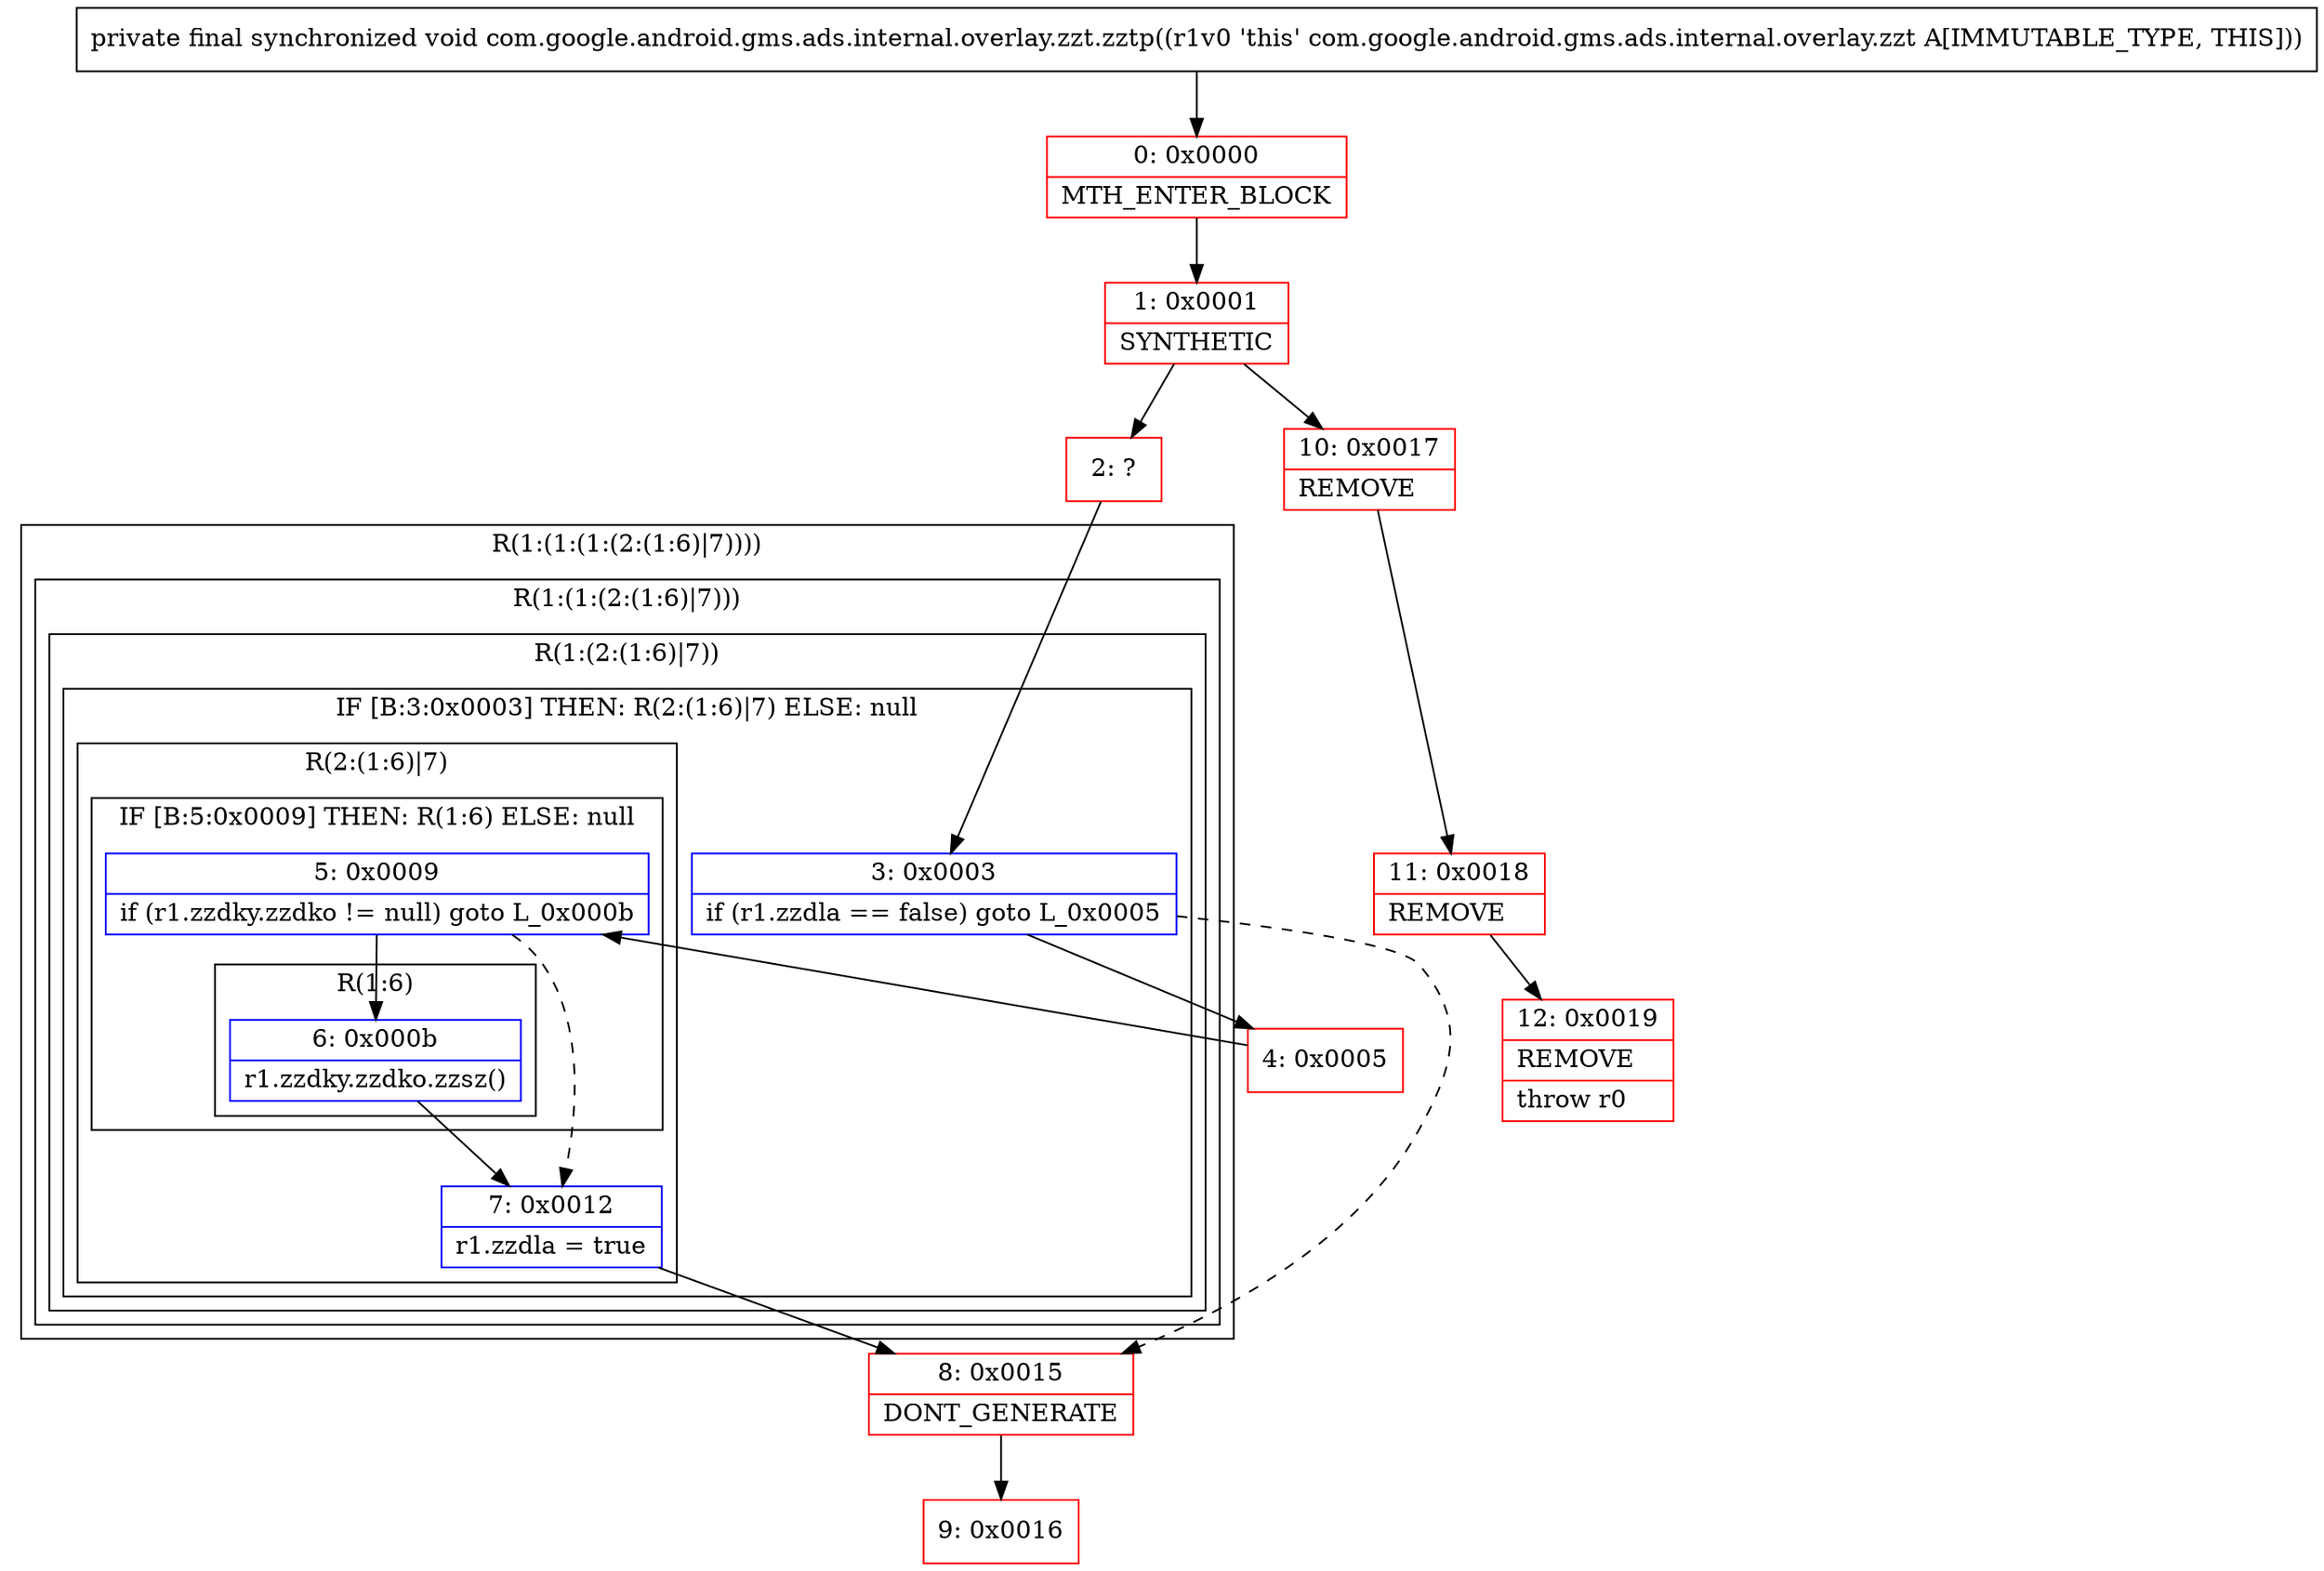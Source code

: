 digraph "CFG forcom.google.android.gms.ads.internal.overlay.zzt.zztp()V" {
subgraph cluster_Region_305491291 {
label = "R(1:(1:(1:(2:(1:6)|7))))";
node [shape=record,color=blue];
subgraph cluster_Region_1203812060 {
label = "R(1:(1:(2:(1:6)|7)))";
node [shape=record,color=blue];
subgraph cluster_Region_1691615074 {
label = "R(1:(2:(1:6)|7))";
node [shape=record,color=blue];
subgraph cluster_IfRegion_246040776 {
label = "IF [B:3:0x0003] THEN: R(2:(1:6)|7) ELSE: null";
node [shape=record,color=blue];
Node_3 [shape=record,label="{3\:\ 0x0003|if (r1.zzdla == false) goto L_0x0005\l}"];
subgraph cluster_Region_936162291 {
label = "R(2:(1:6)|7)";
node [shape=record,color=blue];
subgraph cluster_IfRegion_1979221376 {
label = "IF [B:5:0x0009] THEN: R(1:6) ELSE: null";
node [shape=record,color=blue];
Node_5 [shape=record,label="{5\:\ 0x0009|if (r1.zzdky.zzdko != null) goto L_0x000b\l}"];
subgraph cluster_Region_246111410 {
label = "R(1:6)";
node [shape=record,color=blue];
Node_6 [shape=record,label="{6\:\ 0x000b|r1.zzdky.zzdko.zzsz()\l}"];
}
}
Node_7 [shape=record,label="{7\:\ 0x0012|r1.zzdla = true\l}"];
}
}
}
}
}
Node_0 [shape=record,color=red,label="{0\:\ 0x0000|MTH_ENTER_BLOCK\l}"];
Node_1 [shape=record,color=red,label="{1\:\ 0x0001|SYNTHETIC\l}"];
Node_2 [shape=record,color=red,label="{2\:\ ?}"];
Node_4 [shape=record,color=red,label="{4\:\ 0x0005}"];
Node_8 [shape=record,color=red,label="{8\:\ 0x0015|DONT_GENERATE\l}"];
Node_9 [shape=record,color=red,label="{9\:\ 0x0016}"];
Node_10 [shape=record,color=red,label="{10\:\ 0x0017|REMOVE\l}"];
Node_11 [shape=record,color=red,label="{11\:\ 0x0018|REMOVE\l}"];
Node_12 [shape=record,color=red,label="{12\:\ 0x0019|REMOVE\l|throw r0\l}"];
MethodNode[shape=record,label="{private final synchronized void com.google.android.gms.ads.internal.overlay.zzt.zztp((r1v0 'this' com.google.android.gms.ads.internal.overlay.zzt A[IMMUTABLE_TYPE, THIS])) }"];
MethodNode -> Node_0;
Node_3 -> Node_4;
Node_3 -> Node_8[style=dashed];
Node_5 -> Node_6;
Node_5 -> Node_7[style=dashed];
Node_6 -> Node_7;
Node_7 -> Node_8;
Node_0 -> Node_1;
Node_1 -> Node_2;
Node_1 -> Node_10;
Node_2 -> Node_3;
Node_4 -> Node_5;
Node_8 -> Node_9;
Node_10 -> Node_11;
Node_11 -> Node_12;
}

